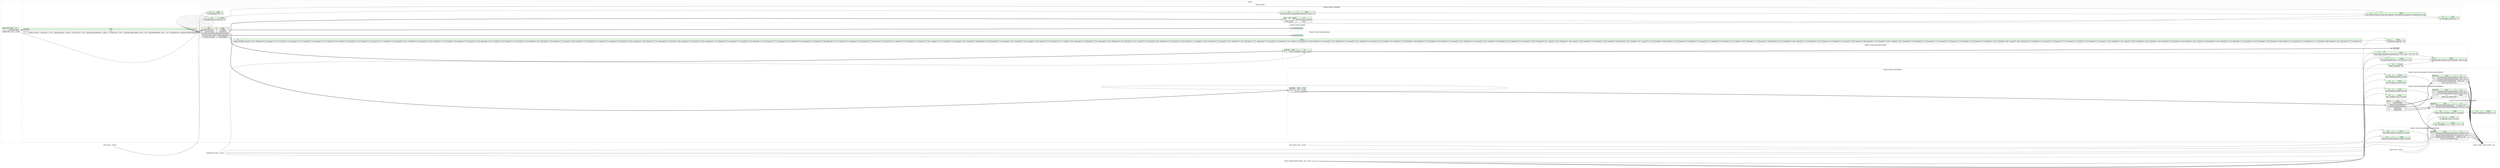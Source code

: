 digraph {
	rankdir=LR;
	node [shape=plaintext];
	subgraph cluster__dcmp_0 {
		label="Dcmp0";
		graph[style=dotted];

		dcmp_0__seq [label=<<TABLE BORDER="0" CELLBORDER="1" CELLSPACING="0">
			<TR><TD BGCOLOR="#E0FFE0">pos</TD><TD BGCOLOR="#E0FFE0">size</TD><TD BGCOLOR="#E0FFE0">type</TD><TD BGCOLOR="#E0FFE0">id</TD></TR>
			<TR><TD PORT="chunks_pos">0</TD><TD PORT="chunks_size">...</TD><TD>Chunk</TD><TD PORT="chunks_type">chunks</TD></TR>
			<TR><TD COLSPAN="4" PORT="chunks__repeat">repeat until _.tag == 255</TD></TR>
		</TABLE>>];
		subgraph cluster__chunk {
			label="Dcmp0::Chunk";
			graph[style=dotted];

			chunk__seq [label=<<TABLE BORDER="0" CELLBORDER="1" CELLSPACING="0">
				<TR><TD BGCOLOR="#E0FFE0">pos</TD><TD BGCOLOR="#E0FFE0">size</TD><TD BGCOLOR="#E0FFE0">type</TD><TD BGCOLOR="#E0FFE0">id</TD></TR>
				<TR><TD PORT="tag_pos">0</TD><TD PORT="tag_size">1</TD><TD>u1</TD><TD PORT="tag_type">tag</TD></TR>
				<TR><TD PORT="body_pos">1</TD><TD PORT="body_size">...</TD><TD>switch (( ((tag &gt;= 0) &amp;&amp; (tag &lt;= 31))  ? :tag_kind_literal : ( ((tag &gt;= 32) &amp;&amp; (tag &lt;= 74))  ? :tag_kind_backreference : ( ((tag &gt;= 75) &amp;&amp; (tag &lt;= 253))  ? :tag_kind_table_lookup : (tag == 254 ? :tag_kind_extended : (tag == 255 ? :tag_kind_end : :tag_kind_invalid))))))</TD><TD PORT="body_type">body</TD></TR>
			</TABLE>>];
chunk__seq_body_switch [label=<<TABLE BORDER="0" CELLBORDER="1" CELLSPACING="0">
	<TR><TD BGCOLOR="#F0F2E4">case</TD><TD BGCOLOR="#F0F2E4">type</TD></TR>
	<TR><TD>:tag_kind_end</TD><TD PORT="case0">EndBody</TD></TR>
	<TR><TD>:tag_kind_literal</TD><TD PORT="case1">LiteralBody</TD></TR>
	<TR><TD>:tag_kind_backreference</TD><TD PORT="case2">BackreferenceBody</TD></TR>
	<TR><TD>:tag_kind_table_lookup</TD><TD PORT="case3">TableLookupBody</TD></TR>
	<TR><TD>:tag_kind_extended</TD><TD PORT="case4">ExtendedBody</TD></TR>
</TABLE>>];
			subgraph cluster__literal_body {
				label="Dcmp0::Chunk::LiteralBody";
				graph[style=dotted];

				literal_body__seq [label=<<TABLE BORDER="0" CELLBORDER="1" CELLSPACING="0">
					<TR><TD BGCOLOR="#E0FFE0">pos</TD><TD BGCOLOR="#E0FFE0">size</TD><TD BGCOLOR="#E0FFE0">type</TD><TD BGCOLOR="#E0FFE0">id</TD></TR>
					<TR><TD PORT="len_literal_div2_separate_pos">0</TD><TD PORT="len_literal_div2_separate_size">1</TD><TD>u1</TD><TD PORT="len_literal_div2_separate_type">len_literal_div2_separate</TD></TR>
					<TR><TD PORT="literal_pos">1</TD><TD PORT="literal_size">len_literal</TD><TD></TD><TD PORT="literal_type">literal</TD></TR>
				</TABLE>>];
				literal_body__inst__do_store [label=<<TABLE BORDER="0" CELLBORDER="1" CELLSPACING="0">
					<TR><TD BGCOLOR="#E0FFE0">id</TD><TD BGCOLOR="#E0FFE0">value</TD></TR>
					<TR><TD>do_store</TD><TD>(tag &amp; 16) != 0</TD></TR>
				</TABLE>>];
				literal_body__inst__len_literal_div2 [label=<<TABLE BORDER="0" CELLBORDER="1" CELLSPACING="0">
					<TR><TD BGCOLOR="#E0FFE0">id</TD><TD BGCOLOR="#E0FFE0">value</TD></TR>
					<TR><TD>len_literal_div2</TD><TD>(is_len_literal_div2_separate ? len_literal_div2_separate : len_literal_div2_in_tag)</TD></TR>
				</TABLE>>];
				literal_body__inst__len_literal [label=<<TABLE BORDER="0" CELLBORDER="1" CELLSPACING="0">
					<TR><TD BGCOLOR="#E0FFE0">id</TD><TD BGCOLOR="#E0FFE0">value</TD></TR>
					<TR><TD>len_literal</TD><TD>(len_literal_div2 * 2)</TD></TR>
				</TABLE>>];
				literal_body__inst__len_literal_div2_in_tag [label=<<TABLE BORDER="0" CELLBORDER="1" CELLSPACING="0">
					<TR><TD BGCOLOR="#E0FFE0">id</TD><TD BGCOLOR="#E0FFE0">value</TD></TR>
					<TR><TD>len_literal_div2_in_tag</TD><TD>(tag &amp; 15)</TD></TR>
				</TABLE>>];
				literal_body__inst__is_len_literal_div2_separate [label=<<TABLE BORDER="0" CELLBORDER="1" CELLSPACING="0">
					<TR><TD BGCOLOR="#E0FFE0">id</TD><TD BGCOLOR="#E0FFE0">value</TD></TR>
					<TR><TD>is_len_literal_div2_separate</TD><TD>len_literal_div2_in_tag == 0</TD></TR>
				</TABLE>>];
			}
			subgraph cluster__backreference_body {
				label="Dcmp0::Chunk::BackreferenceBody";
				graph[style=dotted];

				backreference_body__seq [label=<<TABLE BORDER="0" CELLBORDER="1" CELLSPACING="0">
					<TR><TD BGCOLOR="#E0FFE0">pos</TD><TD BGCOLOR="#E0FFE0">size</TD><TD BGCOLOR="#E0FFE0">type</TD><TD BGCOLOR="#E0FFE0">id</TD></TR>
					<TR><TD PORT="index_separate_minus_pos">0</TD><TD PORT="index_separate_minus_size">...</TD><TD>switch (tag)</TD><TD PORT="index_separate_minus_type">index_separate_minus</TD></TR>
				</TABLE>>];
				backreference_body__inst__is_index_separate [label=<<TABLE BORDER="0" CELLBORDER="1" CELLSPACING="0">
					<TR><TD BGCOLOR="#E0FFE0">id</TD><TD BGCOLOR="#E0FFE0">value</TD></TR>
					<TR><TD>is_index_separate</TD><TD> ((tag &gt;= 32) &amp;&amp; (tag &lt;= 34)) </TD></TR>
				</TABLE>>];
				backreference_body__inst__index_in_tag [label=<<TABLE BORDER="0" CELLBORDER="1" CELLSPACING="0">
					<TR><TD BGCOLOR="#E0FFE0">id</TD><TD BGCOLOR="#E0FFE0">value</TD></TR>
					<TR><TD>index_in_tag</TD><TD>(tag - 35)</TD></TR>
				</TABLE>>];
				backreference_body__inst__index_separate [label=<<TABLE BORDER="0" CELLBORDER="1" CELLSPACING="0">
					<TR><TD BGCOLOR="#E0FFE0">id</TD><TD BGCOLOR="#E0FFE0">value</TD></TR>
					<TR><TD>index_separate</TD><TD>((index_separate_minus + 40) + (tag == 33 ? 256 : 0))</TD></TR>
				</TABLE>>];
				backreference_body__inst__index [label=<<TABLE BORDER="0" CELLBORDER="1" CELLSPACING="0">
					<TR><TD BGCOLOR="#E0FFE0">id</TD><TD BGCOLOR="#E0FFE0">value</TD></TR>
					<TR><TD>index</TD><TD>(is_index_separate ? index_separate : index_in_tag)</TD></TR>
				</TABLE>>];
backreference_body__seq_index_separate_minus_switch [label=<<TABLE BORDER="0" CELLBORDER="1" CELLSPACING="0">
	<TR><TD BGCOLOR="#F0F2E4">case</TD><TD BGCOLOR="#F0F2E4">type</TD></TR>
</TABLE>>];
			}
			subgraph cluster__table_lookup_body {
				label="Dcmp0::Chunk::TableLookupBody";
				graph[style=dotted];

				table_lookup_body__seq [label=<<TABLE BORDER="0" CELLBORDER="1" CELLSPACING="0">
					<TR><TD BGCOLOR="#E0FFE0">pos</TD><TD BGCOLOR="#E0FFE0">size</TD><TD BGCOLOR="#E0FFE0">type</TD><TD BGCOLOR="#E0FFE0">id</TD></TR>
				</TABLE>>];
				table_lookup_body__inst__lookup_table [label=<<TABLE BORDER="0" CELLBORDER="1" CELLSPACING="0">
					<TR><TD BGCOLOR="#E0FFE0">id</TD><TD BGCOLOR="#E0FFE0">value</TD></TR>
					<TR><TD>lookup_table</TD><TD>[[0, 0].pack('C*'), [78, 186].pack('C*'), [0, 8].pack('C*'), [78, 117].pack('C*'), [0, 12].pack('C*'), [78, 173].pack('C*'), [32, 83].pack('C*'), [47, 11].pack('C*'), [97, 0].pack('C*'), [0, 16].pack('C*'), [112, 0].pack('C*'), [47, 0].pack('C*'), [72, 110].pack('C*'), [32, 80].pack('C*'), [32, 110].pack('C*'), [47, 46].pack('C*'), [255, 252].pack('C*'), [72, 231].pack('C*'), [63, 60].pack('C*'), [0, 4].pack('C*'), [255, 248].pack('C*'), [47, 12].pack('C*'), [32, 6].pack('C*'), [78, 237].pack('C*'), [78, 86].pack('C*'), [32, 104].pack('C*'), [78, 94].pack('C*'), [0, 1].pack('C*'), [88, 143].pack('C*'), [79, 239].pack('C*'), [0, 2].pack('C*'), [0, 24].pack('C*'), [96, 0].pack('C*'), [255, 255].pack('C*'), [80, 143].pack('C*'), [78, 144].pack('C*'), [0, 6].pack('C*'), [38, 110].pack('C*'), [0, 20].pack('C*'), [255, 244].pack('C*'), [76, 238].pack('C*'), [0, 10].pack('C*'), [0, 14].pack('C*'), [65, 238].pack('C*'), [76, 223].pack('C*'), [72, 192].pack('C*'), [255, 240].pack('C*'), [45, 64].pack('C*'), [0, 18].pack('C*'), [48, 46].pack('C*'), [112, 1].pack('C*'), [47, 40].pack('C*'), [32, 84].pack('C*'), [103, 0].pack('C*'), [0, 32].pack('C*'), [0, 28].pack('C*'), [32, 95].pack('C*'), [24, 0].pack('C*'), [38, 111].pack('C*'), [72, 120].pack('C*'), [0, 22].pack('C*'), [65, 250].pack('C*'), [48, 60].pack('C*'), [40, 64].pack('C*'), [114, 0].pack('C*'), [40, 110].pack('C*'), [32, 12].pack('C*'), [102, 0].pack('C*'), [32, 107].pack('C*'), [47, 7].pack('C*'), [85, 143].pack('C*'), [0, 40].pack('C*'), [255, 254].pack('C*'), [255, 236].pack('C*'), [34, 216].pack('C*'), [32, 11].pack('C*'), [0, 15].pack('C*'), [89, 143].pack('C*'), [47, 60].pack('C*'), [255, 0].pack('C*'), [1, 24].pack('C*'), [129, 225].pack('C*'), [74, 0].pack('C*'), [78, 176].pack('C*'), [255, 232].pack('C*'), [72, 199].pack('C*'), [0, 3].pack('C*'), [0, 34].pack('C*'), [0, 7].pack('C*'), [0, 26].pack('C*'), [103, 6].pack('C*'), [103, 8].pack('C*'), [78, 249].pack('C*'), [0, 36].pack('C*'), [32, 120].pack('C*'), [8, 0].pack('C*'), [102, 4].pack('C*'), [0, 42].pack('C*'), [78, 208].pack('C*'), [48, 40].pack('C*'), [38, 95].pack('C*'), [103, 4].pack('C*'), [0, 48].pack('C*'), [67, 238].pack('C*'), [63, 0].pack('C*'), [32, 31].pack('C*'), [0, 30].pack('C*'), [255, 246].pack('C*'), [32, 46].pack('C*'), [66, 167].pack('C*'), [32, 7].pack('C*'), [255, 250].pack('C*'), [96, 2].pack('C*'), [61, 64].pack('C*'), [12, 64].pack('C*'), [102, 6].pack('C*'), [0, 38].pack('C*'), [45, 72].pack('C*'), [47, 1].pack('C*'), [112, 255].pack('C*'), [96, 4].pack('C*'), [24, 128].pack('C*'), [74, 64].pack('C*'), [0, 64].pack('C*'), [0, 44].pack('C*'), [47, 8].pack('C*'), [0, 17].pack('C*'), [255, 228].pack('C*'), [33, 64].pack('C*'), [38, 64].pack('C*'), [255, 242].pack('C*'), [66, 110].pack('C*'), [78, 185].pack('C*'), [61, 124].pack('C*'), [0, 56].pack('C*'), [0, 13].pack('C*'), [96, 6].pack('C*'), [66, 46].pack('C*'), [32, 60].pack('C*'), [103, 12].pack('C*'), [45, 104].pack('C*'), [102, 8].pack('C*'), [74, 46].pack('C*'), [74, 174].pack('C*'), [0, 46].pack('C*'), [72, 64].pack('C*'), [34, 95].pack('C*'), [34, 0].pack('C*'), [103, 10].pack('C*'), [48, 7].pack('C*'), [66, 103].pack('C*'), [0, 50].pack('C*'), [32, 40].pack('C*'), [0, 9].pack('C*'), [72, 122].pack('C*'), [2, 0].pack('C*'), [47, 43].pack('C*'), [0, 5].pack('C*'), [34, 110].pack('C*'), [102, 2].pack('C*'), [229, 128].pack('C*'), [103, 14].pack('C*'), [102, 10].pack('C*'), [0, 80].pack('C*'), [62, 0].pack('C*'), [102, 12].pack('C*'), [46, 0].pack('C*'), [255, 238].pack('C*'), [32, 109].pack('C*'), [32, 64].pack('C*'), [255, 224].pack('C*'), [83, 64].pack('C*'), [96, 8].pack('C*'), [4, 128].pack('C*'), [0, 104].pack('C*'), [11, 124].pack('C*'), [68, 0].pack('C*'), [65, 232].pack('C*'), [72, 65].pack('C*')]</TD></TR>
				</TABLE>>];
				table_lookup_body__inst__value [label=<<TABLE BORDER="0" CELLBORDER="1" CELLSPACING="0">
					<TR><TD BGCOLOR="#E0FFE0">id</TD><TD BGCOLOR="#E0FFE0">value</TD></TR>
					<TR><TD>value</TD><TD>lookup_table[(tag - 75)]</TD></TR>
				</TABLE>>];
			}
			subgraph cluster__end_body {
				label="Dcmp0::Chunk::EndBody";
				graph[style=dotted];

				end_body__seq [label=<<TABLE BORDER="0" CELLBORDER="1" CELLSPACING="0">
					<TR><TD BGCOLOR="#E0FFE0">pos</TD><TD BGCOLOR="#E0FFE0">size</TD><TD BGCOLOR="#E0FFE0">type</TD><TD BGCOLOR="#E0FFE0">id</TD></TR>
				</TABLE>>];
			}
			subgraph cluster__extended_body {
				label="Dcmp0::Chunk::ExtendedBody";
				graph[style=dotted];

				extended_body__seq [label=<<TABLE BORDER="0" CELLBORDER="1" CELLSPACING="0">
					<TR><TD BGCOLOR="#E0FFE0">pos</TD><TD BGCOLOR="#E0FFE0">size</TD><TD BGCOLOR="#E0FFE0">type</TD><TD BGCOLOR="#E0FFE0">id</TD></TR>
					<TR><TD PORT="tag_pos">0</TD><TD PORT="tag_size">1</TD><TD>u1</TD><TD PORT="tag_type">tag</TD></TR>
					<TR><TD PORT="body_pos">1</TD><TD PORT="body_size">...</TD><TD>switch (tag)</TD><TD PORT="body_type">body</TD></TR>
				</TABLE>>];
extended_body__seq_body_switch [label=<<TABLE BORDER="0" CELLBORDER="1" CELLSPACING="0">
	<TR><TD BGCOLOR="#F0F2E4">case</TD><TD BGCOLOR="#F0F2E4">type</TD></TR>
	<TR><TD>0</TD><TD PORT="case0">JumpTableBody</TD></TR>
	<TR><TD>4</TD><TD PORT="case1">DeltaEncoding16BitBody</TD></TR>
	<TR><TD>6</TD><TD PORT="case2">DeltaEncoding32BitBody</TD></TR>
	<TR><TD>3</TD><TD PORT="case3">RepeatBody</TD></TR>
	<TR><TD>2</TD><TD PORT="case4">RepeatBody</TD></TR>
</TABLE>>];
				subgraph cluster__jump_table_body {
					label="Dcmp0::Chunk::ExtendedBody::JumpTableBody";
					graph[style=dotted];

					jump_table_body__seq [label=<<TABLE BORDER="0" CELLBORDER="1" CELLSPACING="0">
						<TR><TD BGCOLOR="#E0FFE0">pos</TD><TD BGCOLOR="#E0FFE0">size</TD><TD BGCOLOR="#E0FFE0">type</TD><TD BGCOLOR="#E0FFE0">id</TD></TR>
						<TR><TD PORT="segment_number_raw_pos">0</TD><TD PORT="segment_number_raw_size">...</TD><TD>DcmpVariableLengthInteger</TD><TD PORT="segment_number_raw_type">segment_number_raw</TD></TR>
						<TR><TD PORT="num_addresses_raw_pos">...</TD><TD PORT="num_addresses_raw_size">...</TD><TD>DcmpVariableLengthInteger</TD><TD PORT="num_addresses_raw_type">num_addresses_raw</TD></TR>
						<TR><TD PORT="addresses_raw_pos">...</TD><TD PORT="addresses_raw_size">...</TD><TD>DcmpVariableLengthInteger</TD><TD PORT="addresses_raw_type">addresses_raw</TD></TR>
						<TR><TD COLSPAN="4" PORT="addresses_raw__repeat">repeat num_addresses times</TD></TR>
					</TABLE>>];
					jump_table_body__inst__segment_number [label=<<TABLE BORDER="0" CELLBORDER="1" CELLSPACING="0">
						<TR><TD BGCOLOR="#E0FFE0">id</TD><TD BGCOLOR="#E0FFE0">value</TD></TR>
						<TR><TD>segment_number</TD><TD>segment_number_raw.value</TD></TR>
					</TABLE>>];
					jump_table_body__inst__num_addresses [label=<<TABLE BORDER="0" CELLBORDER="1" CELLSPACING="0">
						<TR><TD BGCOLOR="#E0FFE0">id</TD><TD BGCOLOR="#E0FFE0">value</TD></TR>
						<TR><TD>num_addresses</TD><TD>num_addresses_raw.value</TD></TR>
					</TABLE>>];
				}
				subgraph cluster__repeat_body {
					label="Dcmp0::Chunk::ExtendedBody::RepeatBody";
					graph[style=dotted];

					repeat_body__seq [label=<<TABLE BORDER="0" CELLBORDER="1" CELLSPACING="0">
						<TR><TD BGCOLOR="#E0FFE0">pos</TD><TD BGCOLOR="#E0FFE0">size</TD><TD BGCOLOR="#E0FFE0">type</TD><TD BGCOLOR="#E0FFE0">id</TD></TR>
						<TR><TD PORT="to_repeat_raw_pos">0</TD><TD PORT="to_repeat_raw_size">...</TD><TD>DcmpVariableLengthInteger</TD><TD PORT="to_repeat_raw_type">to_repeat_raw</TD></TR>
						<TR><TD PORT="repeat_count_m1_raw_pos">...</TD><TD PORT="repeat_count_m1_raw_size">...</TD><TD>DcmpVariableLengthInteger</TD><TD PORT="repeat_count_m1_raw_type">repeat_count_m1_raw</TD></TR>
					</TABLE>>];
					repeat_body__inst__byte_count [label=<<TABLE BORDER="0" CELLBORDER="1" CELLSPACING="0">
						<TR><TD BGCOLOR="#E0FFE0">id</TD><TD BGCOLOR="#E0FFE0">value</TD></TR>
						<TR><TD>byte_count</TD><TD>(tag == 2 ? 1 : (tag == 3 ? 2 : -1))</TD></TR>
					</TABLE>>];
					repeat_body__inst__to_repeat [label=<<TABLE BORDER="0" CELLBORDER="1" CELLSPACING="0">
						<TR><TD BGCOLOR="#E0FFE0">id</TD><TD BGCOLOR="#E0FFE0">value</TD></TR>
						<TR><TD>to_repeat</TD><TD>to_repeat_raw.value</TD></TR>
					</TABLE>>];
					repeat_body__inst__repeat_count_m1 [label=<<TABLE BORDER="0" CELLBORDER="1" CELLSPACING="0">
						<TR><TD BGCOLOR="#E0FFE0">id</TD><TD BGCOLOR="#E0FFE0">value</TD></TR>
						<TR><TD>repeat_count_m1</TD><TD>repeat_count_m1_raw.value</TD></TR>
					</TABLE>>];
					repeat_body__inst__repeat_count [label=<<TABLE BORDER="0" CELLBORDER="1" CELLSPACING="0">
						<TR><TD BGCOLOR="#E0FFE0">id</TD><TD BGCOLOR="#E0FFE0">value</TD></TR>
						<TR><TD>repeat_count</TD><TD>(repeat_count_m1 + 1)</TD></TR>
					</TABLE>>];
				}
				subgraph cluster__delta_encoding_16_bit_body {
					label="Dcmp0::Chunk::ExtendedBody::DeltaEncoding16BitBody";
					graph[style=dotted];

					delta_encoding_16_bit_body__seq [label=<<TABLE BORDER="0" CELLBORDER="1" CELLSPACING="0">
						<TR><TD BGCOLOR="#E0FFE0">pos</TD><TD BGCOLOR="#E0FFE0">size</TD><TD BGCOLOR="#E0FFE0">type</TD><TD BGCOLOR="#E0FFE0">id</TD></TR>
						<TR><TD PORT="first_value_raw_pos">0</TD><TD PORT="first_value_raw_size">...</TD><TD>DcmpVariableLengthInteger</TD><TD PORT="first_value_raw_type">first_value_raw</TD></TR>
						<TR><TD PORT="num_deltas_raw_pos">...</TD><TD PORT="num_deltas_raw_size">...</TD><TD>DcmpVariableLengthInteger</TD><TD PORT="num_deltas_raw_type">num_deltas_raw</TD></TR>
						<TR><TD PORT="deltas_pos">...</TD><TD PORT="deltas_size">1</TD><TD>s1</TD><TD PORT="deltas_type">deltas</TD></TR>
						<TR><TD COLSPAN="4" PORT="deltas__repeat">repeat num_deltas times</TD></TR>
					</TABLE>>];
					delta_encoding_16_bit_body__inst__first_value [label=<<TABLE BORDER="0" CELLBORDER="1" CELLSPACING="0">
						<TR><TD BGCOLOR="#E0FFE0">id</TD><TD BGCOLOR="#E0FFE0">value</TD></TR>
						<TR><TD>first_value</TD><TD>first_value_raw.value</TD></TR>
					</TABLE>>];
					delta_encoding_16_bit_body__inst__num_deltas [label=<<TABLE BORDER="0" CELLBORDER="1" CELLSPACING="0">
						<TR><TD BGCOLOR="#E0FFE0">id</TD><TD BGCOLOR="#E0FFE0">value</TD></TR>
						<TR><TD>num_deltas</TD><TD>num_deltas_raw.value</TD></TR>
					</TABLE>>];
				}
				subgraph cluster__delta_encoding_32_bit_body {
					label="Dcmp0::Chunk::ExtendedBody::DeltaEncoding32BitBody";
					graph[style=dotted];

					delta_encoding_32_bit_body__seq [label=<<TABLE BORDER="0" CELLBORDER="1" CELLSPACING="0">
						<TR><TD BGCOLOR="#E0FFE0">pos</TD><TD BGCOLOR="#E0FFE0">size</TD><TD BGCOLOR="#E0FFE0">type</TD><TD BGCOLOR="#E0FFE0">id</TD></TR>
						<TR><TD PORT="first_value_raw_pos">0</TD><TD PORT="first_value_raw_size">...</TD><TD>DcmpVariableLengthInteger</TD><TD PORT="first_value_raw_type">first_value_raw</TD></TR>
						<TR><TD PORT="num_deltas_raw_pos">...</TD><TD PORT="num_deltas_raw_size">...</TD><TD>DcmpVariableLengthInteger</TD><TD PORT="num_deltas_raw_type">num_deltas_raw</TD></TR>
						<TR><TD PORT="deltas_raw_pos">...</TD><TD PORT="deltas_raw_size">...</TD><TD>DcmpVariableLengthInteger</TD><TD PORT="deltas_raw_type">deltas_raw</TD></TR>
						<TR><TD COLSPAN="4" PORT="deltas_raw__repeat">repeat num_deltas times</TD></TR>
					</TABLE>>];
					delta_encoding_32_bit_body__inst__first_value [label=<<TABLE BORDER="0" CELLBORDER="1" CELLSPACING="0">
						<TR><TD BGCOLOR="#E0FFE0">id</TD><TD BGCOLOR="#E0FFE0">value</TD></TR>
						<TR><TD>first_value</TD><TD>first_value_raw.value</TD></TR>
					</TABLE>>];
					delta_encoding_32_bit_body__inst__num_deltas [label=<<TABLE BORDER="0" CELLBORDER="1" CELLSPACING="0">
						<TR><TD BGCOLOR="#E0FFE0">id</TD><TD BGCOLOR="#E0FFE0">value</TD></TR>
						<TR><TD>num_deltas</TD><TD>num_deltas_raw.value</TD></TR>
					</TABLE>>];
				}
			}
		}
	}
	dcmp_0__seq:chunks_type -> chunk__seq [style=bold];
	chunk__seq:tag_type -> dcmp_0__seq:chunks__repeat [color="#404040"];
	chunk__seq:body_type -> chunk__seq_body_switch [style=bold];
	chunk__seq_body_switch:case0 -> end_body__seq [style=bold];
	chunk__seq_body_switch:case1 -> literal_body__seq [style=bold];
	chunk__seq_body_switch:case2 -> backreference_body__seq [style=bold];
	chunk__seq_body_switch:case3 -> table_lookup_body__seq [style=bold];
	chunk__seq_body_switch:case4 -> extended_body__seq [style=bold];
	chunk__seq:tag_type -> chunk__seq:body_type [color="#404040"];
	chunk__seq:tag_type -> chunk__seq:body_type [color="#404040"];
	chunk__seq:tag_type -> chunk__seq:body_type [color="#404040"];
	chunk__seq:tag_type -> chunk__seq:body_type [color="#404040"];
	chunk__seq:tag_type -> chunk__seq:body_type [color="#404040"];
	chunk__seq:tag_type -> chunk__seq:body_type [color="#404040"];
	chunk__seq:tag_type -> chunk__seq:body_type [color="#404040"];
	chunk__seq:tag_type -> chunk__seq:body_type [color="#404040"];
	literal_body__inst__len_literal:len_literal_type -> literal_body__seq:literal_size [color="#404040"];
	literal_body__params:tag_type -> literal_body__inst__do_store [color="#404040"];
	literal_body__inst__is_len_literal_div2_separate:is_len_literal_div2_separate_type -> literal_body__inst__len_literal_div2 [color="#404040"];
	literal_body__seq:len_literal_div2_separate_type -> literal_body__inst__len_literal_div2 [color="#404040"];
	literal_body__inst__len_literal_div2_in_tag:len_literal_div2_in_tag_type -> literal_body__inst__len_literal_div2 [color="#404040"];
	literal_body__inst__len_literal_div2:len_literal_div2_type -> literal_body__inst__len_literal [color="#404040"];
	literal_body__params:tag_type -> literal_body__inst__len_literal_div2_in_tag [color="#404040"];
	literal_body__inst__len_literal_div2_in_tag:len_literal_div2_in_tag_type -> literal_body__inst__is_len_literal_div2_separate [color="#404040"];
	backreference_body__seq:index_separate_minus_type -> backreference_body__seq_index_separate_minus_switch [style=bold];
	backreference_body__params:tag_type -> backreference_body__seq:index_separate_minus_type [color="#404040"];
	backreference_body__params:tag_type -> backreference_body__inst__is_index_separate [color="#404040"];
	backreference_body__params:tag_type -> backreference_body__inst__is_index_separate [color="#404040"];
	backreference_body__params:tag_type -> backreference_body__inst__index_in_tag [color="#404040"];
	backreference_body__seq:index_separate_minus_type -> backreference_body__inst__index_separate [color="#404040"];
	backreference_body__params:tag_type -> backreference_body__inst__index_separate [color="#404040"];
	backreference_body__inst__is_index_separate:is_index_separate_type -> backreference_body__inst__index [color="#404040"];
	backreference_body__inst__index_separate:index_separate_type -> backreference_body__inst__index [color="#404040"];
	backreference_body__inst__index_in_tag:index_in_tag_type -> backreference_body__inst__index [color="#404040"];
	table_lookup_body__inst__lookup_table:lookup_table_type -> table_lookup_body__inst__value [color="#404040"];
	table_lookup_body__params:tag_type -> table_lookup_body__inst__value [color="#404040"];
	extended_body__seq:body_type -> extended_body__seq_body_switch [style=bold];
	extended_body__seq_body_switch:case0 -> jump_table_body__seq [style=bold];
	extended_body__seq_body_switch:case1 -> delta_encoding_16_bit_body__seq [style=bold];
	extended_body__seq_body_switch:case2 -> delta_encoding_32_bit_body__seq [style=bold];
	extended_body__seq_body_switch:case3 -> repeat_body__seq [style=bold];
	extended_body__seq_body_switch:case4 -> repeat_body__seq [style=bold];
	extended_body__seq:tag_type -> extended_body__seq:body_type [color="#404040"];
	jump_table_body__seq:segment_number_raw_type -> dcmp_variable_length_integer__seq [style=bold];
	jump_table_body__seq:num_addresses_raw_type -> dcmp_variable_length_integer__seq [style=bold];
	jump_table_body__seq:addresses_raw_type -> dcmp_variable_length_integer__seq [style=bold];
	jump_table_body__inst__num_addresses:num_addresses_type -> jump_table_body__seq:addresses_raw__repeat [color="#404040"];
	dcmp_variable_length_integer__inst__value:value_type -> jump_table_body__inst__segment_number [color="#404040"];
	dcmp_variable_length_integer__inst__value:value_type -> jump_table_body__inst__num_addresses [color="#404040"];
	repeat_body__seq:to_repeat_raw_type -> dcmp_variable_length_integer__seq [style=bold];
	repeat_body__seq:repeat_count_m1_raw_type -> dcmp_variable_length_integer__seq [style=bold];
	repeat_body__params:tag_type -> repeat_body__inst__byte_count [color="#404040"];
	repeat_body__params:tag_type -> repeat_body__inst__byte_count [color="#404040"];
	dcmp_variable_length_integer__inst__value:value_type -> repeat_body__inst__to_repeat [color="#404040"];
	dcmp_variable_length_integer__inst__value:value_type -> repeat_body__inst__repeat_count_m1 [color="#404040"];
	repeat_body__inst__repeat_count_m1:repeat_count_m1_type -> repeat_body__inst__repeat_count [color="#404040"];
	delta_encoding_16_bit_body__seq:first_value_raw_type -> dcmp_variable_length_integer__seq [style=bold];
	delta_encoding_16_bit_body__seq:num_deltas_raw_type -> dcmp_variable_length_integer__seq [style=bold];
	delta_encoding_16_bit_body__inst__num_deltas:num_deltas_type -> delta_encoding_16_bit_body__seq:deltas__repeat [color="#404040"];
	dcmp_variable_length_integer__inst__value:value_type -> delta_encoding_16_bit_body__inst__first_value [color="#404040"];
	dcmp_variable_length_integer__inst__value:value_type -> delta_encoding_16_bit_body__inst__num_deltas [color="#404040"];
	delta_encoding_32_bit_body__seq:first_value_raw_type -> dcmp_variable_length_integer__seq [style=bold];
	delta_encoding_32_bit_body__seq:num_deltas_raw_type -> dcmp_variable_length_integer__seq [style=bold];
	delta_encoding_32_bit_body__seq:deltas_raw_type -> dcmp_variable_length_integer__seq [style=bold];
	delta_encoding_32_bit_body__inst__num_deltas:num_deltas_type -> delta_encoding_32_bit_body__seq:deltas_raw__repeat [color="#404040"];
	dcmp_variable_length_integer__inst__value:value_type -> delta_encoding_32_bit_body__inst__first_value [color="#404040"];
	dcmp_variable_length_integer__inst__value:value_type -> delta_encoding_32_bit_body__inst__num_deltas [color="#404040"];
}
